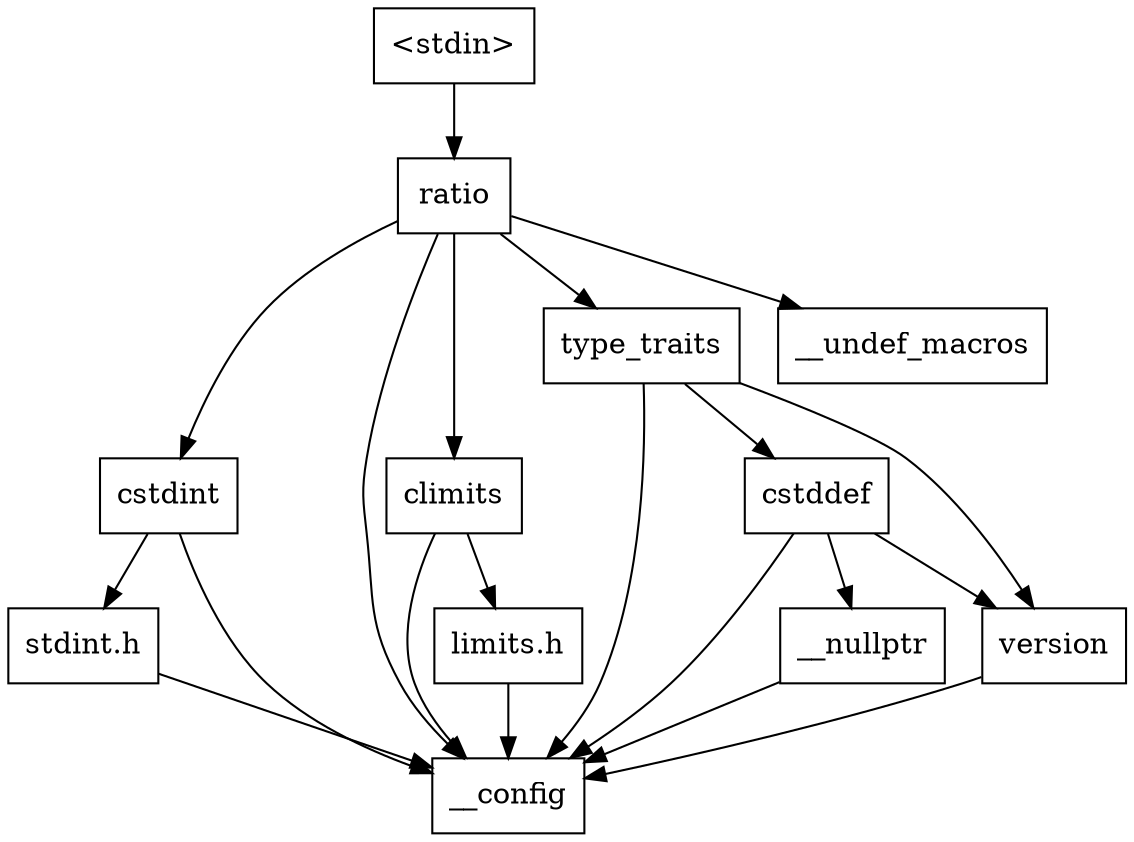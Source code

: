 digraph "dependencies" {
  header_0 [ shape="box", label="\<stdin\>" ];
  header_1 [ shape="box", label="ratio" ];
  header_11 [ shape="box", label="cstdint" ];
  header_12 [ shape="box", label="stdint.h" ];
  header_2 [ shape="box", label="__config" ];
  header_21 [ shape="box", label="climits" ];
  header_22 [ shape="box", label="limits.h" ];
  header_31 [ shape="box", label="type_traits" ];
  header_32 [ shape="box", label="cstddef" ];
  header_33 [ shape="box", label="version" ];
  header_36 [ shape="box", label="__nullptr" ];
  header_37 [ shape="box", label="__undef_macros" ];
  header_21 -> header_2;
  header_21 -> header_22;
  header_22 -> header_2;
  header_33 -> header_2;
  header_0 -> header_1;
  header_1 -> header_2;
  header_1 -> header_31;
  header_1 -> header_21;
  header_1 -> header_11;
  header_1 -> header_37;
  header_11 -> header_2;
  header_11 -> header_12;
  header_12 -> header_2;
  header_36 -> header_2;
  header_32 -> header_36;
  header_32 -> header_2;
  header_32 -> header_33;
  header_31 -> header_2;
  header_31 -> header_32;
  header_31 -> header_33;
}